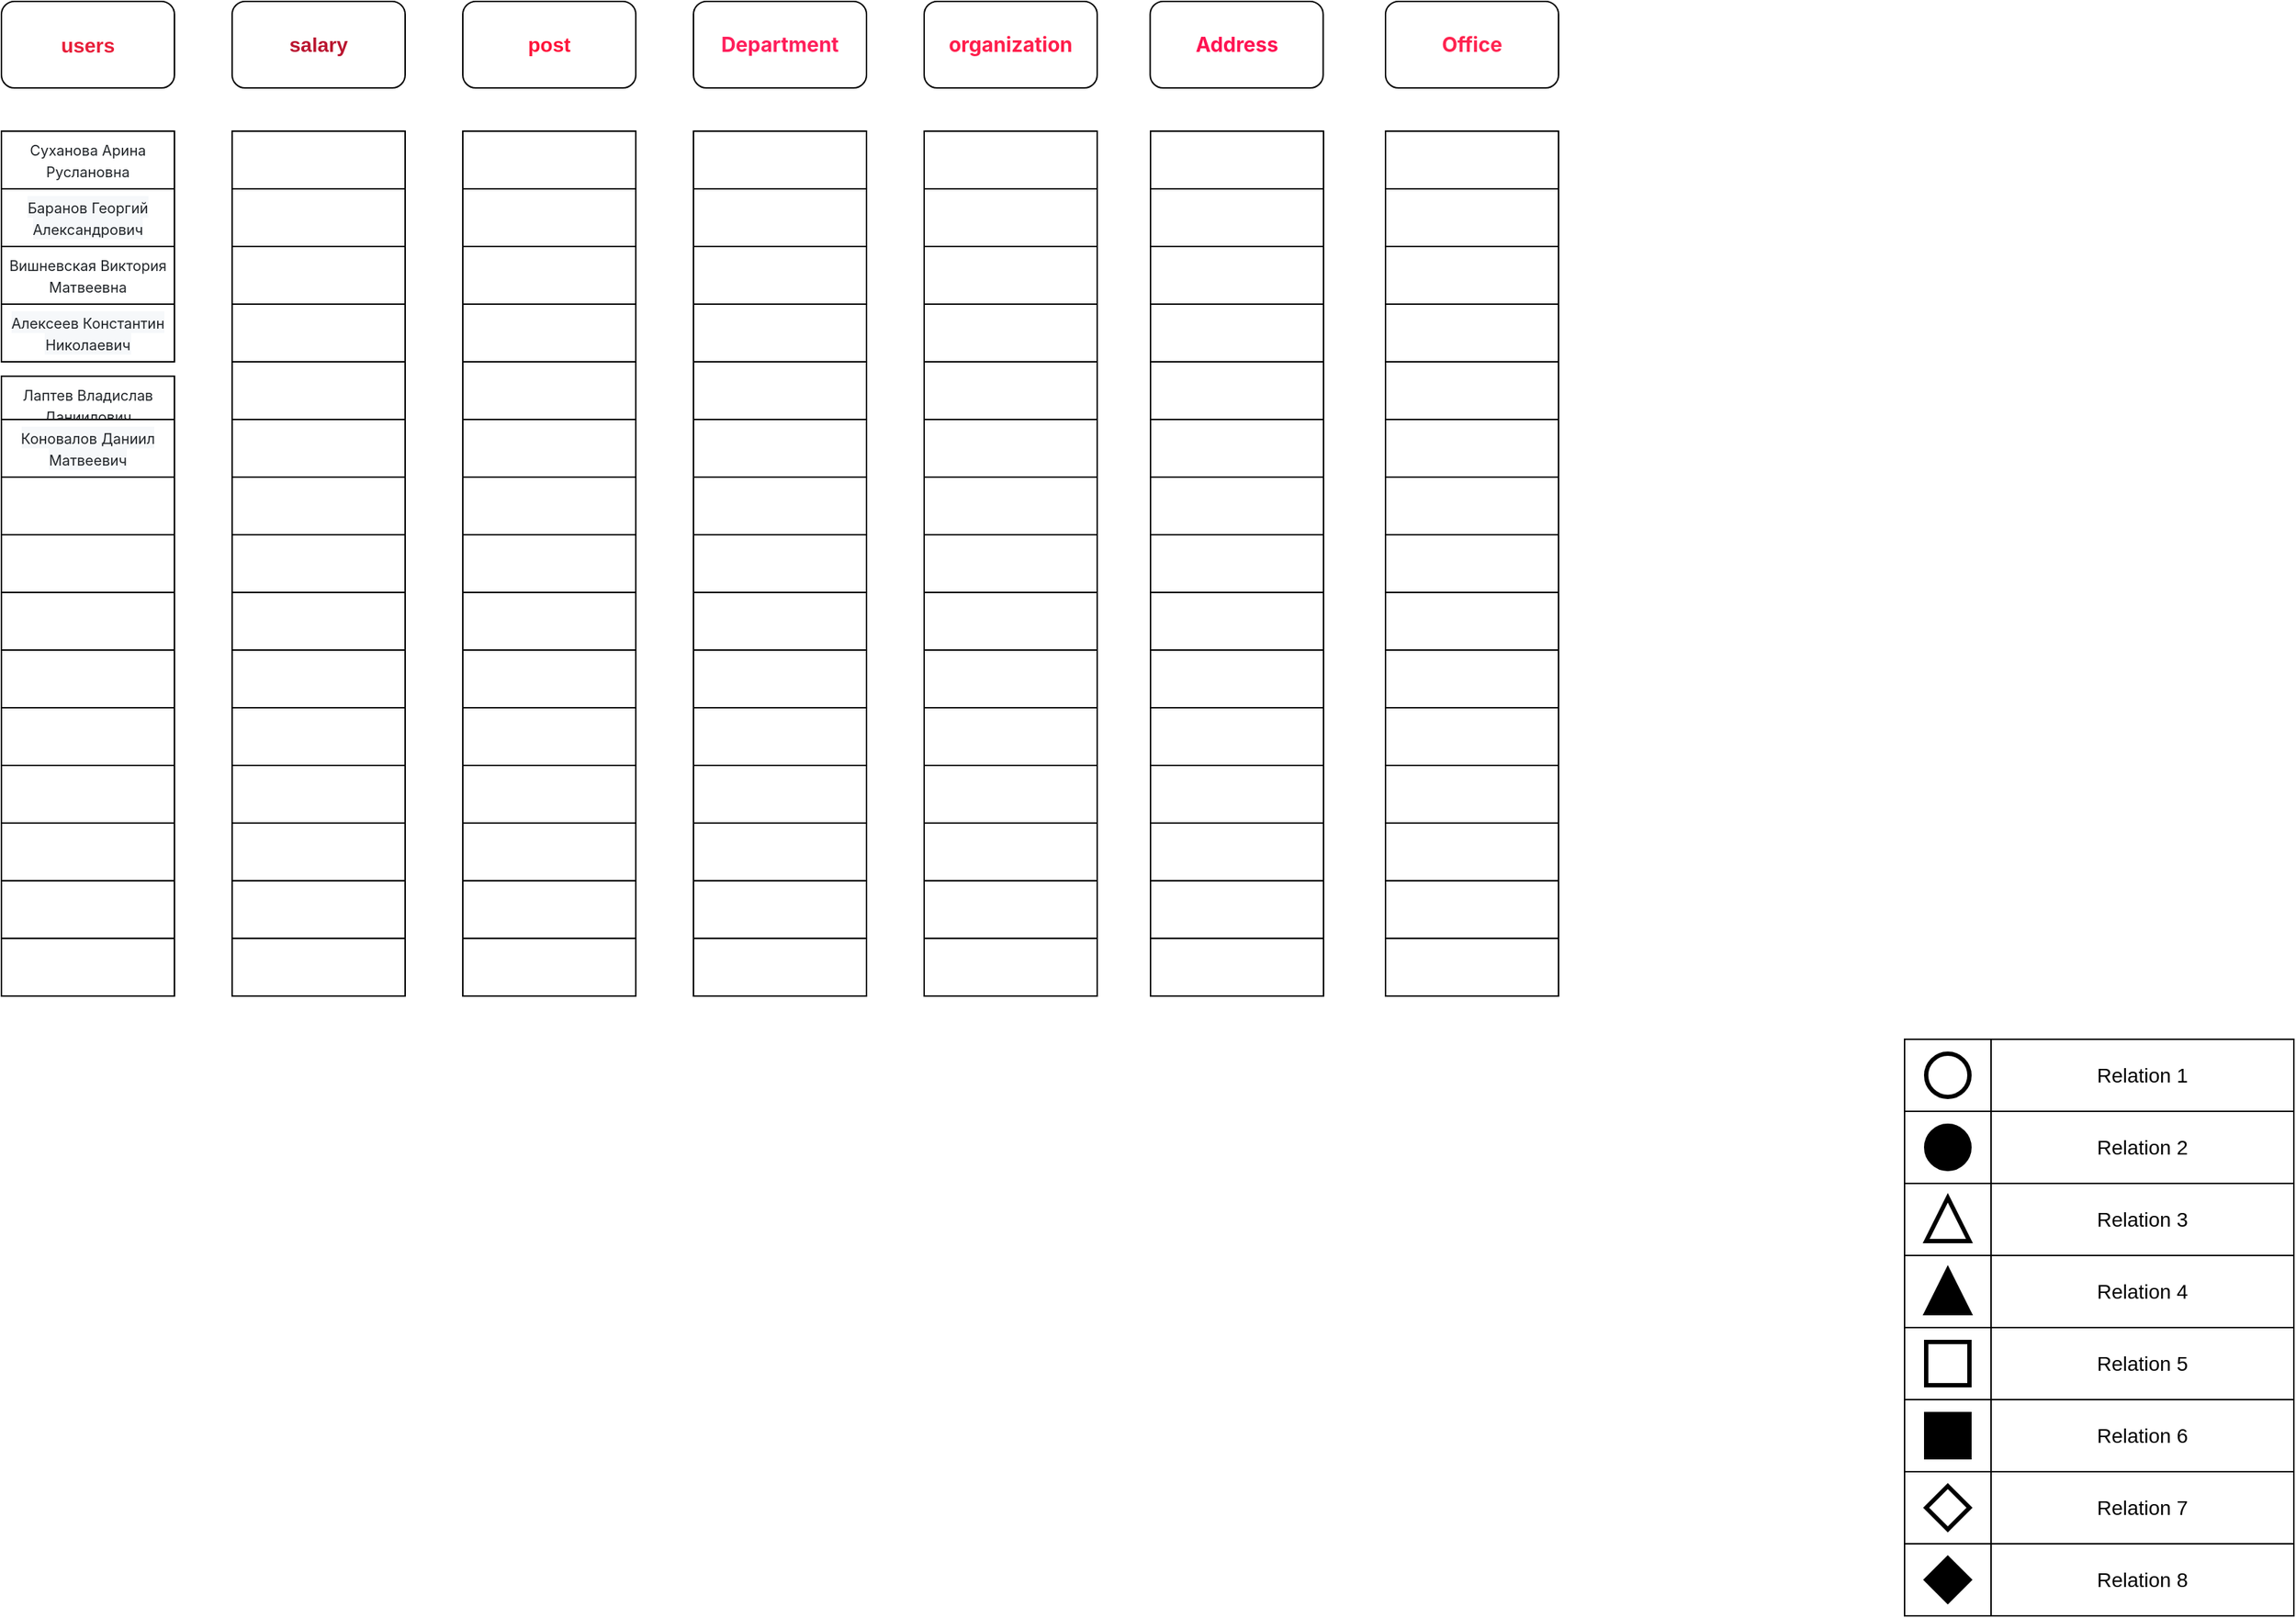 <mxfile version="27.1.6">
  <diagram name="Page-1" id="bd83a815-5ea8-2e97-e5ec-87c9f400f2fa">
    <mxGraphModel dx="1426" dy="823" grid="1" gridSize="10" guides="1" tooltips="1" connect="1" arrows="1" fold="1" page="1" pageScale="1.5" pageWidth="1169" pageHeight="826" background="none" math="0" shadow="0">
      <root>
        <mxCell id="0" style=";html=1;" />
        <mxCell id="1" style=";html=1;" parent="0" />
        <mxCell id="1516e18e63f93b96-4" value="" style="whiteSpace=wrap;html=1;rounded=0;shadow=0;strokeWidth=1;fontSize=14" parent="1" vertex="1">
          <mxGeometry x="1400" y="1140" width="60" height="50" as="geometry" />
        </mxCell>
        <mxCell id="1516e18e63f93b96-5" value="Relation 8" style="whiteSpace=wrap;html=1;rounded=0;shadow=0;strokeWidth=1;fontSize=14" parent="1" vertex="1">
          <mxGeometry x="1460" y="1140" width="210" height="50" as="geometry" />
        </mxCell>
        <mxCell id="1516e18e63f93b96-12" value="" style="rhombus;whiteSpace=wrap;html=1;rounded=0;shadow=0;strokeWidth=3;fillColor=#000000;fontSize=14" parent="1" vertex="1">
          <mxGeometry x="1415" y="1150" width="30" height="30" as="geometry" />
        </mxCell>
        <mxCell id="1516e18e63f93b96-14" value="" style="whiteSpace=wrap;html=1;rounded=0;shadow=0;strokeWidth=1;fontSize=14" parent="1" vertex="1">
          <mxGeometry x="1400" y="1090" width="60" height="50" as="geometry" />
        </mxCell>
        <mxCell id="1516e18e63f93b96-15" value="Relation 7" style="whiteSpace=wrap;html=1;rounded=0;shadow=0;strokeWidth=1;fontSize=14" parent="1" vertex="1">
          <mxGeometry x="1460" y="1090" width="210" height="50" as="geometry" />
        </mxCell>
        <mxCell id="1516e18e63f93b96-18" value="" style="whiteSpace=wrap;html=1;rounded=0;shadow=0;strokeWidth=1;fontSize=14" parent="1" vertex="1">
          <mxGeometry x="1400" y="1040" width="60" height="50" as="geometry" />
        </mxCell>
        <mxCell id="1516e18e63f93b96-19" value="Relation 6" style="whiteSpace=wrap;html=1;rounded=0;shadow=0;strokeWidth=1;fontSize=14" parent="1" vertex="1">
          <mxGeometry x="1460" y="1040" width="210" height="50" as="geometry" />
        </mxCell>
        <mxCell id="1516e18e63f93b96-20" value="" style="whiteSpace=wrap;html=1;rounded=0;shadow=0;strokeWidth=1;fontSize=14" parent="1" vertex="1">
          <mxGeometry x="1400" y="990" width="60" height="50" as="geometry" />
        </mxCell>
        <mxCell id="1516e18e63f93b96-21" value="Relation 5" style="whiteSpace=wrap;html=1;rounded=0;shadow=0;strokeWidth=1;fontSize=14" parent="1" vertex="1">
          <mxGeometry x="1460" y="990" width="210" height="50" as="geometry" />
        </mxCell>
        <mxCell id="1516e18e63f93b96-22" value="" style="whiteSpace=wrap;html=1;rounded=0;shadow=0;strokeWidth=1;fontSize=14" parent="1" vertex="1">
          <mxGeometry x="1400" y="940" width="60" height="50" as="geometry" />
        </mxCell>
        <mxCell id="1516e18e63f93b96-23" value="Relation 4" style="whiteSpace=wrap;html=1;rounded=0;shadow=0;strokeWidth=1;fontSize=14" parent="1" vertex="1">
          <mxGeometry x="1460" y="940" width="210" height="50" as="geometry" />
        </mxCell>
        <mxCell id="1516e18e63f93b96-24" value="" style="whiteSpace=wrap;html=1;rounded=0;shadow=0;strokeWidth=1;fontSize=14" parent="1" vertex="1">
          <mxGeometry x="1400" y="890" width="60" height="50" as="geometry" />
        </mxCell>
        <mxCell id="1516e18e63f93b96-25" value="Relation 3" style="whiteSpace=wrap;html=1;rounded=0;shadow=0;strokeWidth=1;fontSize=14" parent="1" vertex="1">
          <mxGeometry x="1460" y="890" width="210" height="50" as="geometry" />
        </mxCell>
        <mxCell id="1516e18e63f93b96-26" value="" style="whiteSpace=wrap;html=1;rounded=0;shadow=0;strokeWidth=1;fontSize=14" parent="1" vertex="1">
          <mxGeometry x="1400" y="840" width="60" height="50" as="geometry" />
        </mxCell>
        <mxCell id="1516e18e63f93b96-27" value="Relation 2" style="whiteSpace=wrap;html=1;rounded=0;shadow=0;strokeWidth=1;fontSize=14" parent="1" vertex="1">
          <mxGeometry x="1460" y="840" width="210" height="50" as="geometry" />
        </mxCell>
        <mxCell id="1516e18e63f93b96-28" value="" style="whiteSpace=wrap;html=1;rounded=0;shadow=0;strokeWidth=1;fontSize=14" parent="1" vertex="1">
          <mxGeometry x="1400" y="790" width="60" height="50" as="geometry" />
        </mxCell>
        <mxCell id="1516e18e63f93b96-29" value="Relation 1" style="whiteSpace=wrap;html=1;rounded=0;shadow=0;strokeWidth=1;fontSize=14" parent="1" vertex="1">
          <mxGeometry x="1460" y="790" width="210" height="50" as="geometry" />
        </mxCell>
        <mxCell id="1516e18e63f93b96-6" value="" style="ellipse;whiteSpace=wrap;html=1;rounded=0;shadow=0;strokeWidth=3;fontSize=14" parent="1" vertex="1">
          <mxGeometry x="1415" y="800" width="30" height="30" as="geometry" />
        </mxCell>
        <mxCell id="1516e18e63f93b96-7" value="" style="ellipse;whiteSpace=wrap;html=1;rounded=0;shadow=0;strokeWidth=3;fontSize=14;fillColor=#000000;" parent="1" vertex="1">
          <mxGeometry x="1415" y="850" width="30" height="30" as="geometry" />
        </mxCell>
        <mxCell id="1516e18e63f93b96-8" value="" style="triangle;whiteSpace=wrap;html=1;rounded=0;shadow=0;strokeWidth=3;fillColor=#000000;fontSize=14;direction=north;" parent="1" vertex="1">
          <mxGeometry x="1415" y="950" width="30" height="30" as="geometry" />
        </mxCell>
        <mxCell id="1516e18e63f93b96-9" value="" style="triangle;whiteSpace=wrap;html=1;rounded=0;shadow=0;strokeWidth=3;fontSize=14;direction=north;" parent="1" vertex="1">
          <mxGeometry x="1415" y="900" width="30" height="30" as="geometry" />
        </mxCell>
        <mxCell id="1516e18e63f93b96-10" value="" style="whiteSpace=wrap;html=1;rounded=0;shadow=0;strokeWidth=3;fontSize=14" parent="1" vertex="1">
          <mxGeometry x="1415" y="1000" width="30" height="30" as="geometry" />
        </mxCell>
        <mxCell id="1516e18e63f93b96-11" value="" style="whiteSpace=wrap;html=1;rounded=0;shadow=0;strokeWidth=3;fillColor=#000000;fontSize=14" parent="1" vertex="1">
          <mxGeometry x="1415" y="1050" width="30" height="30" as="geometry" />
        </mxCell>
        <mxCell id="1516e18e63f93b96-13" value="" style="rhombus;whiteSpace=wrap;html=1;rounded=0;shadow=0;strokeWidth=3;fontSize=14" parent="1" vertex="1">
          <mxGeometry x="1415" y="1100" width="30" height="30" as="geometry" />
        </mxCell>
        <mxCell id="Za-4VWidWpXMT6zFo5E9-2" value="&lt;span style=&quot;box-sizing: border-box; text-align: left; background-color: rgb(255, 255, 255);&quot;&gt;&lt;code style=&quot;box-sizing: border-box; overflow-wrap: break-word; word-break: break-word; border-radius: 6px; margin: 0px; padding: 0.2em 0.4em; white-space-collapse: break-spaces;&quot;&gt;&lt;font face=&quot;Helvetica&quot; style=&quot;font-size: 14px; color: rgb(232, 31, 58);&quot;&gt;&lt;b&gt;users&lt;/b&gt;&lt;/font&gt;&lt;/code&gt;&lt;/span&gt;" style="rounded=1;whiteSpace=wrap;html=1;" vertex="1" parent="1">
          <mxGeometry x="80" y="70" width="120" height="60" as="geometry" />
        </mxCell>
        <mxCell id="Za-4VWidWpXMT6zFo5E9-3" value="&lt;font style=&quot;font-size: 14px; color: rgb(186, 21, 48);&quot;&gt;&lt;b style=&quot;&quot;&gt;salary&lt;/b&gt;&lt;/font&gt;" style="rounded=1;whiteSpace=wrap;html=1;" vertex="1" parent="1">
          <mxGeometry x="240" y="70" width="120" height="60" as="geometry" />
        </mxCell>
        <mxCell id="Za-4VWidWpXMT6zFo5E9-4" value="&lt;font style=&quot;font-size: 14px; color: rgb(255, 19, 58);&quot;&gt;&lt;b&gt;post&lt;/b&gt;&lt;/font&gt;" style="rounded=1;whiteSpace=wrap;html=1;" vertex="1" parent="1">
          <mxGeometry x="400" y="70" width="120" height="60" as="geometry" />
        </mxCell>
        <mxCell id="Za-4VWidWpXMT6zFo5E9-5" value="&lt;span style=&quot;font-family: -apple-system, BlinkMacSystemFont, Arial, Helvetica, &amp;quot;Arial Unicode MS&amp;quot;, sans-serif; text-align: start; white-space-collapse: preserve; background-color: rgba(255, 255, 255, 0.1);&quot;&gt;&lt;font style=&quot;color: rgb(255, 31, 91); font-size: 14px;&quot;&gt;&lt;b&gt;Department&lt;/b&gt;&lt;/font&gt;&lt;/span&gt;" style="rounded=1;whiteSpace=wrap;html=1;" vertex="1" parent="1">
          <mxGeometry x="560" y="70" width="120" height="60" as="geometry" />
        </mxCell>
        <mxCell id="Za-4VWidWpXMT6zFo5E9-6" value="&lt;span style=&quot;font-family: -apple-system, BlinkMacSystemFont, Arial, Helvetica, &amp;quot;Arial Unicode MS&amp;quot;, sans-serif; text-align: start; white-space-collapse: preserve; background-color: rgba(255, 255, 255, 0.1);&quot;&gt;&lt;font style=&quot;color: rgb(255, 31, 76); font-size: 14px;&quot;&gt;&lt;b&gt;organization&lt;/b&gt;&lt;/font&gt;&lt;/span&gt;" style="rounded=1;whiteSpace=wrap;html=1;" vertex="1" parent="1">
          <mxGeometry x="720" y="70" width="120" height="60" as="geometry" />
        </mxCell>
        <mxCell id="Za-4VWidWpXMT6zFo5E9-7" value="&lt;span style=&quot;font-family: -apple-system, BlinkMacSystemFont, Arial, Helvetica, &amp;quot;Arial Unicode MS&amp;quot;, sans-serif; text-align: start; white-space-collapse: preserve; background-color: rgba(255, 255, 255, 0.1);&quot;&gt;&lt;font style=&quot;color: rgb(255, 19, 82); font-size: 14px;&quot;&gt;&lt;b&gt;Address&lt;/b&gt;&lt;/font&gt;&lt;/span&gt;" style="rounded=1;whiteSpace=wrap;html=1;" vertex="1" parent="1">
          <mxGeometry x="876.75" y="70" width="120" height="60" as="geometry" />
        </mxCell>
        <mxCell id="Za-4VWidWpXMT6zFo5E9-8" value="&lt;span style=&quot;font-family: -apple-system, BlinkMacSystemFont, Arial, Helvetica, &amp;quot;Arial Unicode MS&amp;quot;, sans-serif; text-align: start; white-space-collapse: preserve; background-color: rgba(255, 255, 255, 0.1);&quot;&gt;&lt;font style=&quot;color: rgb(255, 36, 80); font-size: 14px;&quot;&gt;&lt;b&gt;Office&lt;/b&gt;&lt;/font&gt;&lt;/span&gt;" style="rounded=1;whiteSpace=wrap;html=1;" vertex="1" parent="1">
          <mxGeometry x="1040" y="70" width="120" height="60" as="geometry" />
        </mxCell>
        <mxCell id="Za-4VWidWpXMT6zFo5E9-10" value="&lt;span style=&quot;color: rgb(33, 37, 41); font-family: -apple-system, BlinkMacSystemFont, &amp;quot;Segoe UI&amp;quot;, Roboto, &amp;quot;Helvetica Neue&amp;quot;, Arial, &amp;quot;Noto Sans&amp;quot;, sans-serif, &amp;quot;Apple Color Emoji&amp;quot;, &amp;quot;Segoe UI Emoji&amp;quot;, &amp;quot;Segoe UI Symbol&amp;quot;, &amp;quot;Noto Color Emoji&amp;quot;; text-align: left; background-color: rgb(255, 255, 255);&quot;&gt;&lt;font style=&quot;font-size: 10px;&quot;&gt;Суханова Арина Руслановна&lt;/font&gt;&lt;/span&gt;" style="rounded=0;whiteSpace=wrap;html=1;" vertex="1" parent="1">
          <mxGeometry x="80" y="160" width="120" height="40" as="geometry" />
        </mxCell>
        <mxCell id="Za-4VWidWpXMT6zFo5E9-11" value="&lt;span style=&quot;color: rgb(33, 37, 41); font-family: -apple-system, BlinkMacSystemFont, &amp;quot;Segoe UI&amp;quot;, Roboto, &amp;quot;Helvetica Neue&amp;quot;, Arial, &amp;quot;Noto Sans&amp;quot;, sans-serif, &amp;quot;Apple Color Emoji&amp;quot;, &amp;quot;Segoe UI Emoji&amp;quot;, &amp;quot;Segoe UI Symbol&amp;quot;, &amp;quot;Noto Color Emoji&amp;quot;; text-align: left; background-color: rgb(246, 248, 250);&quot;&gt;&lt;font style=&quot;font-size: 10px;&quot;&gt;Баранов Георгий Александрович&lt;/font&gt;&lt;/span&gt;" style="rounded=0;whiteSpace=wrap;html=1;" vertex="1" parent="1">
          <mxGeometry x="80" y="200" width="120" height="40" as="geometry" />
        </mxCell>
        <mxCell id="Za-4VWidWpXMT6zFo5E9-12" value="&lt;span style=&quot;color: rgb(33, 37, 41); font-family: -apple-system, BlinkMacSystemFont, &amp;quot;Segoe UI&amp;quot;, Roboto, &amp;quot;Helvetica Neue&amp;quot;, Arial, &amp;quot;Noto Sans&amp;quot;, sans-serif, &amp;quot;Apple Color Emoji&amp;quot;, &amp;quot;Segoe UI Emoji&amp;quot;, &amp;quot;Segoe UI Symbol&amp;quot;, &amp;quot;Noto Color Emoji&amp;quot;; text-align: left; background-color: rgb(255, 255, 255);&quot;&gt;&lt;font style=&quot;font-size: 10px;&quot;&gt;Вишневская Виктория Матвеевна&lt;/font&gt;&lt;/span&gt;" style="rounded=0;whiteSpace=wrap;html=1;" vertex="1" parent="1">
          <mxGeometry x="80" y="240" width="120" height="40" as="geometry" />
        </mxCell>
        <mxCell id="Za-4VWidWpXMT6zFo5E9-13" value="&lt;span style=&quot;color: rgb(33, 37, 41); font-family: -apple-system, BlinkMacSystemFont, &amp;quot;Segoe UI&amp;quot;, Roboto, &amp;quot;Helvetica Neue&amp;quot;, Arial, &amp;quot;Noto Sans&amp;quot;, sans-serif, &amp;quot;Apple Color Emoji&amp;quot;, &amp;quot;Segoe UI Emoji&amp;quot;, &amp;quot;Segoe UI Symbol&amp;quot;, &amp;quot;Noto Color Emoji&amp;quot;; text-align: left; background-color: rgb(246, 248, 250);&quot;&gt;&lt;font style=&quot;font-size: 10px;&quot;&gt;Алексеев Константин Николаевич&lt;/font&gt;&lt;/span&gt;" style="rounded=0;whiteSpace=wrap;html=1;" vertex="1" parent="1">
          <mxGeometry x="80" y="280" width="120" height="40" as="geometry" />
        </mxCell>
        <mxCell id="Za-4VWidWpXMT6zFo5E9-14" value="&lt;span style=&quot;color: rgb(33, 37, 41); font-family: -apple-system, BlinkMacSystemFont, &amp;quot;Segoe UI&amp;quot;, Roboto, &amp;quot;Helvetica Neue&amp;quot;, Arial, &amp;quot;Noto Sans&amp;quot;, sans-serif, &amp;quot;Apple Color Emoji&amp;quot;, &amp;quot;Segoe UI Emoji&amp;quot;, &amp;quot;Segoe UI Symbol&amp;quot;, &amp;quot;Noto Color Emoji&amp;quot;; text-align: left; background-color: rgb(255, 255, 255);&quot;&gt;&lt;font style=&quot;font-size: 10px;&quot;&gt;Лаптев Владислав Даниилович&lt;/font&gt;&lt;/span&gt;" style="rounded=0;whiteSpace=wrap;html=1;" vertex="1" parent="1">
          <mxGeometry x="80" y="330" width="120" height="40" as="geometry" />
        </mxCell>
        <mxCell id="Za-4VWidWpXMT6zFo5E9-15" value="&lt;span style=&quot;color: rgb(33, 37, 41); font-family: -apple-system, BlinkMacSystemFont, &amp;quot;Segoe UI&amp;quot;, Roboto, &amp;quot;Helvetica Neue&amp;quot;, Arial, &amp;quot;Noto Sans&amp;quot;, sans-serif, &amp;quot;Apple Color Emoji&amp;quot;, &amp;quot;Segoe UI Emoji&amp;quot;, &amp;quot;Segoe UI Symbol&amp;quot;, &amp;quot;Noto Color Emoji&amp;quot;; text-align: left; background-color: rgb(246, 248, 250);&quot;&gt;&lt;font style=&quot;font-size: 10px;&quot;&gt;Коновалов Даниил Матвеевич&lt;/font&gt;&lt;/span&gt;" style="rounded=0;whiteSpace=wrap;html=1;" vertex="1" parent="1">
          <mxGeometry x="80" y="360" width="120" height="40" as="geometry" />
        </mxCell>
        <mxCell id="Za-4VWidWpXMT6zFo5E9-16" value="" style="rounded=0;whiteSpace=wrap;html=1;" vertex="1" parent="1">
          <mxGeometry x="80" y="400" width="120" height="40" as="geometry" />
        </mxCell>
        <mxCell id="Za-4VWidWpXMT6zFo5E9-17" value="" style="rounded=0;whiteSpace=wrap;html=1;" vertex="1" parent="1">
          <mxGeometry x="80" y="440" width="120" height="40" as="geometry" />
        </mxCell>
        <mxCell id="Za-4VWidWpXMT6zFo5E9-18" value="" style="rounded=0;whiteSpace=wrap;html=1;" vertex="1" parent="1">
          <mxGeometry x="80" y="480" width="120" height="40" as="geometry" />
        </mxCell>
        <mxCell id="Za-4VWidWpXMT6zFo5E9-19" value="" style="rounded=0;whiteSpace=wrap;html=1;" vertex="1" parent="1">
          <mxGeometry x="80" y="520" width="120" height="40" as="geometry" />
        </mxCell>
        <mxCell id="Za-4VWidWpXMT6zFo5E9-20" value="" style="rounded=0;whiteSpace=wrap;html=1;" vertex="1" parent="1">
          <mxGeometry x="80" y="560" width="120" height="40" as="geometry" />
        </mxCell>
        <mxCell id="Za-4VWidWpXMT6zFo5E9-21" value="" style="rounded=0;whiteSpace=wrap;html=1;" vertex="1" parent="1">
          <mxGeometry x="80" y="600" width="120" height="40" as="geometry" />
        </mxCell>
        <mxCell id="Za-4VWidWpXMT6zFo5E9-22" value="" style="rounded=0;whiteSpace=wrap;html=1;" vertex="1" parent="1">
          <mxGeometry x="80" y="640" width="120" height="40" as="geometry" />
        </mxCell>
        <mxCell id="Za-4VWidWpXMT6zFo5E9-24" value="" style="rounded=0;whiteSpace=wrap;html=1;" vertex="1" parent="1">
          <mxGeometry x="80" y="680" width="120" height="40" as="geometry" />
        </mxCell>
        <mxCell id="Za-4VWidWpXMT6zFo5E9-26" value="" style="rounded=0;whiteSpace=wrap;html=1;" vertex="1" parent="1">
          <mxGeometry x="80" y="720" width="120" height="40" as="geometry" />
        </mxCell>
        <mxCell id="Za-4VWidWpXMT6zFo5E9-27" value="" style="rounded=0;whiteSpace=wrap;html=1;" vertex="1" parent="1">
          <mxGeometry x="240" y="160" width="120" height="40" as="geometry" />
        </mxCell>
        <mxCell id="Za-4VWidWpXMT6zFo5E9-28" value="" style="rounded=0;whiteSpace=wrap;html=1;" vertex="1" parent="1">
          <mxGeometry x="240" y="200" width="120" height="40" as="geometry" />
        </mxCell>
        <mxCell id="Za-4VWidWpXMT6zFo5E9-29" value="" style="rounded=0;whiteSpace=wrap;html=1;" vertex="1" parent="1">
          <mxGeometry x="240" y="240" width="120" height="40" as="geometry" />
        </mxCell>
        <mxCell id="Za-4VWidWpXMT6zFo5E9-30" value="" style="rounded=0;whiteSpace=wrap;html=1;" vertex="1" parent="1">
          <mxGeometry x="240" y="280" width="120" height="40" as="geometry" />
        </mxCell>
        <mxCell id="Za-4VWidWpXMT6zFo5E9-31" value="" style="rounded=0;whiteSpace=wrap;html=1;" vertex="1" parent="1">
          <mxGeometry x="240" y="320" width="120" height="40" as="geometry" />
        </mxCell>
        <mxCell id="Za-4VWidWpXMT6zFo5E9-32" value="" style="rounded=0;whiteSpace=wrap;html=1;" vertex="1" parent="1">
          <mxGeometry x="240" y="360" width="120" height="40" as="geometry" />
        </mxCell>
        <mxCell id="Za-4VWidWpXMT6zFo5E9-33" value="" style="rounded=0;whiteSpace=wrap;html=1;" vertex="1" parent="1">
          <mxGeometry x="240" y="400" width="120" height="40" as="geometry" />
        </mxCell>
        <mxCell id="Za-4VWidWpXMT6zFo5E9-34" value="" style="rounded=0;whiteSpace=wrap;html=1;" vertex="1" parent="1">
          <mxGeometry x="240" y="440" width="120" height="40" as="geometry" />
        </mxCell>
        <mxCell id="Za-4VWidWpXMT6zFo5E9-35" value="" style="rounded=0;whiteSpace=wrap;html=1;" vertex="1" parent="1">
          <mxGeometry x="240" y="480" width="120" height="40" as="geometry" />
        </mxCell>
        <mxCell id="Za-4VWidWpXMT6zFo5E9-36" value="" style="rounded=0;whiteSpace=wrap;html=1;" vertex="1" parent="1">
          <mxGeometry x="240" y="520" width="120" height="40" as="geometry" />
        </mxCell>
        <mxCell id="Za-4VWidWpXMT6zFo5E9-37" value="" style="rounded=0;whiteSpace=wrap;html=1;" vertex="1" parent="1">
          <mxGeometry x="240" y="560" width="120" height="40" as="geometry" />
        </mxCell>
        <mxCell id="Za-4VWidWpXMT6zFo5E9-38" value="" style="rounded=0;whiteSpace=wrap;html=1;" vertex="1" parent="1">
          <mxGeometry x="240" y="600" width="120" height="40" as="geometry" />
        </mxCell>
        <mxCell id="Za-4VWidWpXMT6zFo5E9-39" value="" style="rounded=0;whiteSpace=wrap;html=1;" vertex="1" parent="1">
          <mxGeometry x="240" y="640" width="120" height="40" as="geometry" />
        </mxCell>
        <mxCell id="Za-4VWidWpXMT6zFo5E9-40" value="" style="rounded=0;whiteSpace=wrap;html=1;" vertex="1" parent="1">
          <mxGeometry x="240" y="680" width="120" height="40" as="geometry" />
        </mxCell>
        <mxCell id="Za-4VWidWpXMT6zFo5E9-41" value="" style="rounded=0;whiteSpace=wrap;html=1;" vertex="1" parent="1">
          <mxGeometry x="240" y="720" width="120" height="40" as="geometry" />
        </mxCell>
        <mxCell id="Za-4VWidWpXMT6zFo5E9-42" value="" style="rounded=0;whiteSpace=wrap;html=1;" vertex="1" parent="1">
          <mxGeometry x="400" y="160" width="120" height="40" as="geometry" />
        </mxCell>
        <mxCell id="Za-4VWidWpXMT6zFo5E9-43" value="" style="rounded=0;whiteSpace=wrap;html=1;" vertex="1" parent="1">
          <mxGeometry x="400" y="200" width="120" height="40" as="geometry" />
        </mxCell>
        <mxCell id="Za-4VWidWpXMT6zFo5E9-44" value="" style="rounded=0;whiteSpace=wrap;html=1;" vertex="1" parent="1">
          <mxGeometry x="400" y="240" width="120" height="40" as="geometry" />
        </mxCell>
        <mxCell id="Za-4VWidWpXMT6zFo5E9-45" value="" style="rounded=0;whiteSpace=wrap;html=1;" vertex="1" parent="1">
          <mxGeometry x="400" y="280" width="120" height="40" as="geometry" />
        </mxCell>
        <mxCell id="Za-4VWidWpXMT6zFo5E9-46" value="" style="rounded=0;whiteSpace=wrap;html=1;" vertex="1" parent="1">
          <mxGeometry x="400" y="320" width="120" height="40" as="geometry" />
        </mxCell>
        <mxCell id="Za-4VWidWpXMT6zFo5E9-47" value="" style="rounded=0;whiteSpace=wrap;html=1;" vertex="1" parent="1">
          <mxGeometry x="400" y="360" width="120" height="40" as="geometry" />
        </mxCell>
        <mxCell id="Za-4VWidWpXMT6zFo5E9-48" value="" style="rounded=0;whiteSpace=wrap;html=1;" vertex="1" parent="1">
          <mxGeometry x="400" y="400" width="120" height="40" as="geometry" />
        </mxCell>
        <mxCell id="Za-4VWidWpXMT6zFo5E9-49" value="" style="rounded=0;whiteSpace=wrap;html=1;" vertex="1" parent="1">
          <mxGeometry x="400" y="440" width="120" height="40" as="geometry" />
        </mxCell>
        <mxCell id="Za-4VWidWpXMT6zFo5E9-50" value="" style="rounded=0;whiteSpace=wrap;html=1;" vertex="1" parent="1">
          <mxGeometry x="400" y="480" width="120" height="40" as="geometry" />
        </mxCell>
        <mxCell id="Za-4VWidWpXMT6zFo5E9-51" value="" style="rounded=0;whiteSpace=wrap;html=1;" vertex="1" parent="1">
          <mxGeometry x="400" y="520" width="120" height="40" as="geometry" />
        </mxCell>
        <mxCell id="Za-4VWidWpXMT6zFo5E9-52" value="" style="rounded=0;whiteSpace=wrap;html=1;" vertex="1" parent="1">
          <mxGeometry x="400" y="560" width="120" height="40" as="geometry" />
        </mxCell>
        <mxCell id="Za-4VWidWpXMT6zFo5E9-53" value="" style="rounded=0;whiteSpace=wrap;html=1;" vertex="1" parent="1">
          <mxGeometry x="400" y="600" width="120" height="40" as="geometry" />
        </mxCell>
        <mxCell id="Za-4VWidWpXMT6zFo5E9-54" value="" style="rounded=0;whiteSpace=wrap;html=1;" vertex="1" parent="1">
          <mxGeometry x="400" y="640" width="120" height="40" as="geometry" />
        </mxCell>
        <mxCell id="Za-4VWidWpXMT6zFo5E9-55" value="" style="rounded=0;whiteSpace=wrap;html=1;" vertex="1" parent="1">
          <mxGeometry x="400" y="680" width="120" height="40" as="geometry" />
        </mxCell>
        <mxCell id="Za-4VWidWpXMT6zFo5E9-56" value="" style="rounded=0;whiteSpace=wrap;html=1;" vertex="1" parent="1">
          <mxGeometry x="400" y="720" width="120" height="40" as="geometry" />
        </mxCell>
        <mxCell id="Za-4VWidWpXMT6zFo5E9-57" value="" style="rounded=0;whiteSpace=wrap;html=1;" vertex="1" parent="1">
          <mxGeometry x="560" y="160" width="120" height="40" as="geometry" />
        </mxCell>
        <mxCell id="Za-4VWidWpXMT6zFo5E9-58" value="" style="rounded=0;whiteSpace=wrap;html=1;" vertex="1" parent="1">
          <mxGeometry x="560" y="200" width="120" height="40" as="geometry" />
        </mxCell>
        <mxCell id="Za-4VWidWpXMT6zFo5E9-59" value="" style="rounded=0;whiteSpace=wrap;html=1;" vertex="1" parent="1">
          <mxGeometry x="560" y="240" width="120" height="40" as="geometry" />
        </mxCell>
        <mxCell id="Za-4VWidWpXMT6zFo5E9-60" value="" style="rounded=0;whiteSpace=wrap;html=1;" vertex="1" parent="1">
          <mxGeometry x="560" y="280" width="120" height="40" as="geometry" />
        </mxCell>
        <mxCell id="Za-4VWidWpXMT6zFo5E9-61" value="" style="rounded=0;whiteSpace=wrap;html=1;" vertex="1" parent="1">
          <mxGeometry x="560" y="320" width="120" height="40" as="geometry" />
        </mxCell>
        <mxCell id="Za-4VWidWpXMT6zFo5E9-62" value="" style="rounded=0;whiteSpace=wrap;html=1;" vertex="1" parent="1">
          <mxGeometry x="560" y="360" width="120" height="40" as="geometry" />
        </mxCell>
        <mxCell id="Za-4VWidWpXMT6zFo5E9-63" value="" style="rounded=0;whiteSpace=wrap;html=1;" vertex="1" parent="1">
          <mxGeometry x="560" y="400" width="120" height="40" as="geometry" />
        </mxCell>
        <mxCell id="Za-4VWidWpXMT6zFo5E9-64" value="" style="rounded=0;whiteSpace=wrap;html=1;" vertex="1" parent="1">
          <mxGeometry x="560" y="440" width="120" height="40" as="geometry" />
        </mxCell>
        <mxCell id="Za-4VWidWpXMT6zFo5E9-65" value="" style="rounded=0;whiteSpace=wrap;html=1;" vertex="1" parent="1">
          <mxGeometry x="560" y="480" width="120" height="40" as="geometry" />
        </mxCell>
        <mxCell id="Za-4VWidWpXMT6zFo5E9-66" value="" style="rounded=0;whiteSpace=wrap;html=1;" vertex="1" parent="1">
          <mxGeometry x="560" y="520" width="120" height="40" as="geometry" />
        </mxCell>
        <mxCell id="Za-4VWidWpXMT6zFo5E9-67" value="" style="rounded=0;whiteSpace=wrap;html=1;" vertex="1" parent="1">
          <mxGeometry x="560" y="560" width="120" height="40" as="geometry" />
        </mxCell>
        <mxCell id="Za-4VWidWpXMT6zFo5E9-68" value="" style="rounded=0;whiteSpace=wrap;html=1;" vertex="1" parent="1">
          <mxGeometry x="560" y="600" width="120" height="40" as="geometry" />
        </mxCell>
        <mxCell id="Za-4VWidWpXMT6zFo5E9-69" value="" style="rounded=0;whiteSpace=wrap;html=1;" vertex="1" parent="1">
          <mxGeometry x="560" y="640" width="120" height="40" as="geometry" />
        </mxCell>
        <mxCell id="Za-4VWidWpXMT6zFo5E9-70" value="" style="rounded=0;whiteSpace=wrap;html=1;" vertex="1" parent="1">
          <mxGeometry x="560" y="680" width="120" height="40" as="geometry" />
        </mxCell>
        <mxCell id="Za-4VWidWpXMT6zFo5E9-71" value="" style="rounded=0;whiteSpace=wrap;html=1;" vertex="1" parent="1">
          <mxGeometry x="560" y="720" width="120" height="40" as="geometry" />
        </mxCell>
        <mxCell id="Za-4VWidWpXMT6zFo5E9-72" value="" style="rounded=0;whiteSpace=wrap;html=1;" vertex="1" parent="1">
          <mxGeometry x="720" y="160" width="120" height="40" as="geometry" />
        </mxCell>
        <mxCell id="Za-4VWidWpXMT6zFo5E9-73" value="" style="rounded=0;whiteSpace=wrap;html=1;" vertex="1" parent="1">
          <mxGeometry x="720" y="200" width="120" height="40" as="geometry" />
        </mxCell>
        <mxCell id="Za-4VWidWpXMT6zFo5E9-74" value="" style="rounded=0;whiteSpace=wrap;html=1;" vertex="1" parent="1">
          <mxGeometry x="720" y="240" width="120" height="40" as="geometry" />
        </mxCell>
        <mxCell id="Za-4VWidWpXMT6zFo5E9-75" value="" style="rounded=0;whiteSpace=wrap;html=1;" vertex="1" parent="1">
          <mxGeometry x="720" y="280" width="120" height="40" as="geometry" />
        </mxCell>
        <mxCell id="Za-4VWidWpXMT6zFo5E9-76" value="" style="rounded=0;whiteSpace=wrap;html=1;" vertex="1" parent="1">
          <mxGeometry x="720" y="320" width="120" height="40" as="geometry" />
        </mxCell>
        <mxCell id="Za-4VWidWpXMT6zFo5E9-77" value="" style="rounded=0;whiteSpace=wrap;html=1;" vertex="1" parent="1">
          <mxGeometry x="720" y="360" width="120" height="40" as="geometry" />
        </mxCell>
        <mxCell id="Za-4VWidWpXMT6zFo5E9-78" value="" style="rounded=0;whiteSpace=wrap;html=1;" vertex="1" parent="1">
          <mxGeometry x="720" y="400" width="120" height="40" as="geometry" />
        </mxCell>
        <mxCell id="Za-4VWidWpXMT6zFo5E9-79" value="" style="rounded=0;whiteSpace=wrap;html=1;" vertex="1" parent="1">
          <mxGeometry x="720" y="440" width="120" height="40" as="geometry" />
        </mxCell>
        <mxCell id="Za-4VWidWpXMT6zFo5E9-80" value="" style="rounded=0;whiteSpace=wrap;html=1;" vertex="1" parent="1">
          <mxGeometry x="720" y="480" width="120" height="40" as="geometry" />
        </mxCell>
        <mxCell id="Za-4VWidWpXMT6zFo5E9-81" value="" style="rounded=0;whiteSpace=wrap;html=1;" vertex="1" parent="1">
          <mxGeometry x="720" y="520" width="120" height="40" as="geometry" />
        </mxCell>
        <mxCell id="Za-4VWidWpXMT6zFo5E9-82" value="" style="rounded=0;whiteSpace=wrap;html=1;" vertex="1" parent="1">
          <mxGeometry x="720" y="560" width="120" height="40" as="geometry" />
        </mxCell>
        <mxCell id="Za-4VWidWpXMT6zFo5E9-83" value="" style="rounded=0;whiteSpace=wrap;html=1;" vertex="1" parent="1">
          <mxGeometry x="720" y="600" width="120" height="40" as="geometry" />
        </mxCell>
        <mxCell id="Za-4VWidWpXMT6zFo5E9-84" value="" style="rounded=0;whiteSpace=wrap;html=1;" vertex="1" parent="1">
          <mxGeometry x="720" y="640" width="120" height="40" as="geometry" />
        </mxCell>
        <mxCell id="Za-4VWidWpXMT6zFo5E9-85" value="" style="rounded=0;whiteSpace=wrap;html=1;" vertex="1" parent="1">
          <mxGeometry x="720" y="680" width="120" height="40" as="geometry" />
        </mxCell>
        <mxCell id="Za-4VWidWpXMT6zFo5E9-86" value="" style="rounded=0;whiteSpace=wrap;html=1;" vertex="1" parent="1">
          <mxGeometry x="720" y="720" width="120" height="40" as="geometry" />
        </mxCell>
        <mxCell id="Za-4VWidWpXMT6zFo5E9-87" value="" style="rounded=0;whiteSpace=wrap;html=1;" vertex="1" parent="1">
          <mxGeometry x="877" y="160" width="120" height="40" as="geometry" />
        </mxCell>
        <mxCell id="Za-4VWidWpXMT6zFo5E9-88" value="" style="rounded=0;whiteSpace=wrap;html=1;" vertex="1" parent="1">
          <mxGeometry x="877" y="200" width="120" height="40" as="geometry" />
        </mxCell>
        <mxCell id="Za-4VWidWpXMT6zFo5E9-89" value="" style="rounded=0;whiteSpace=wrap;html=1;" vertex="1" parent="1">
          <mxGeometry x="877" y="240" width="120" height="40" as="geometry" />
        </mxCell>
        <mxCell id="Za-4VWidWpXMT6zFo5E9-90" value="" style="rounded=0;whiteSpace=wrap;html=1;" vertex="1" parent="1">
          <mxGeometry x="877" y="280" width="120" height="40" as="geometry" />
        </mxCell>
        <mxCell id="Za-4VWidWpXMT6zFo5E9-91" value="" style="rounded=0;whiteSpace=wrap;html=1;" vertex="1" parent="1">
          <mxGeometry x="877" y="320" width="120" height="40" as="geometry" />
        </mxCell>
        <mxCell id="Za-4VWidWpXMT6zFo5E9-92" value="" style="rounded=0;whiteSpace=wrap;html=1;" vertex="1" parent="1">
          <mxGeometry x="877" y="360" width="120" height="40" as="geometry" />
        </mxCell>
        <mxCell id="Za-4VWidWpXMT6zFo5E9-93" value="" style="rounded=0;whiteSpace=wrap;html=1;" vertex="1" parent="1">
          <mxGeometry x="877" y="400" width="120" height="40" as="geometry" />
        </mxCell>
        <mxCell id="Za-4VWidWpXMT6zFo5E9-94" value="" style="rounded=0;whiteSpace=wrap;html=1;" vertex="1" parent="1">
          <mxGeometry x="877" y="440" width="120" height="40" as="geometry" />
        </mxCell>
        <mxCell id="Za-4VWidWpXMT6zFo5E9-95" value="" style="rounded=0;whiteSpace=wrap;html=1;" vertex="1" parent="1">
          <mxGeometry x="877" y="480" width="120" height="40" as="geometry" />
        </mxCell>
        <mxCell id="Za-4VWidWpXMT6zFo5E9-96" value="" style="rounded=0;whiteSpace=wrap;html=1;" vertex="1" parent="1">
          <mxGeometry x="877" y="520" width="120" height="40" as="geometry" />
        </mxCell>
        <mxCell id="Za-4VWidWpXMT6zFo5E9-97" value="" style="rounded=0;whiteSpace=wrap;html=1;" vertex="1" parent="1">
          <mxGeometry x="877" y="560" width="120" height="40" as="geometry" />
        </mxCell>
        <mxCell id="Za-4VWidWpXMT6zFo5E9-98" value="" style="rounded=0;whiteSpace=wrap;html=1;" vertex="1" parent="1">
          <mxGeometry x="877" y="600" width="120" height="40" as="geometry" />
        </mxCell>
        <mxCell id="Za-4VWidWpXMT6zFo5E9-99" value="" style="rounded=0;whiteSpace=wrap;html=1;" vertex="1" parent="1">
          <mxGeometry x="877" y="640" width="120" height="40" as="geometry" />
        </mxCell>
        <mxCell id="Za-4VWidWpXMT6zFo5E9-100" value="" style="rounded=0;whiteSpace=wrap;html=1;" vertex="1" parent="1">
          <mxGeometry x="877" y="680" width="120" height="40" as="geometry" />
        </mxCell>
        <mxCell id="Za-4VWidWpXMT6zFo5E9-101" value="" style="rounded=0;whiteSpace=wrap;html=1;" vertex="1" parent="1">
          <mxGeometry x="877" y="720" width="120" height="40" as="geometry" />
        </mxCell>
        <mxCell id="Za-4VWidWpXMT6zFo5E9-117" value="" style="rounded=0;whiteSpace=wrap;html=1;" vertex="1" parent="1">
          <mxGeometry x="1040" y="160" width="120" height="40" as="geometry" />
        </mxCell>
        <mxCell id="Za-4VWidWpXMT6zFo5E9-118" value="" style="rounded=0;whiteSpace=wrap;html=1;" vertex="1" parent="1">
          <mxGeometry x="1040" y="200" width="120" height="40" as="geometry" />
        </mxCell>
        <mxCell id="Za-4VWidWpXMT6zFo5E9-119" value="" style="rounded=0;whiteSpace=wrap;html=1;" vertex="1" parent="1">
          <mxGeometry x="1040" y="240" width="120" height="40" as="geometry" />
        </mxCell>
        <mxCell id="Za-4VWidWpXMT6zFo5E9-120" value="" style="rounded=0;whiteSpace=wrap;html=1;" vertex="1" parent="1">
          <mxGeometry x="1040" y="280" width="120" height="40" as="geometry" />
        </mxCell>
        <mxCell id="Za-4VWidWpXMT6zFo5E9-121" value="" style="rounded=0;whiteSpace=wrap;html=1;" vertex="1" parent="1">
          <mxGeometry x="1040" y="320" width="120" height="40" as="geometry" />
        </mxCell>
        <mxCell id="Za-4VWidWpXMT6zFo5E9-122" value="" style="rounded=0;whiteSpace=wrap;html=1;" vertex="1" parent="1">
          <mxGeometry x="1040" y="360" width="120" height="40" as="geometry" />
        </mxCell>
        <mxCell id="Za-4VWidWpXMT6zFo5E9-123" value="" style="rounded=0;whiteSpace=wrap;html=1;" vertex="1" parent="1">
          <mxGeometry x="1040" y="400" width="120" height="40" as="geometry" />
        </mxCell>
        <mxCell id="Za-4VWidWpXMT6zFo5E9-124" value="" style="rounded=0;whiteSpace=wrap;html=1;" vertex="1" parent="1">
          <mxGeometry x="1040" y="440" width="120" height="40" as="geometry" />
        </mxCell>
        <mxCell id="Za-4VWidWpXMT6zFo5E9-125" value="" style="rounded=0;whiteSpace=wrap;html=1;" vertex="1" parent="1">
          <mxGeometry x="1040" y="480" width="120" height="40" as="geometry" />
        </mxCell>
        <mxCell id="Za-4VWidWpXMT6zFo5E9-126" value="" style="rounded=0;whiteSpace=wrap;html=1;" vertex="1" parent="1">
          <mxGeometry x="1040" y="520" width="120" height="40" as="geometry" />
        </mxCell>
        <mxCell id="Za-4VWidWpXMT6zFo5E9-127" value="" style="rounded=0;whiteSpace=wrap;html=1;" vertex="1" parent="1">
          <mxGeometry x="1040" y="560" width="120" height="40" as="geometry" />
        </mxCell>
        <mxCell id="Za-4VWidWpXMT6zFo5E9-128" value="" style="rounded=0;whiteSpace=wrap;html=1;" vertex="1" parent="1">
          <mxGeometry x="1040" y="600" width="120" height="40" as="geometry" />
        </mxCell>
        <mxCell id="Za-4VWidWpXMT6zFo5E9-129" value="" style="rounded=0;whiteSpace=wrap;html=1;" vertex="1" parent="1">
          <mxGeometry x="1040" y="640" width="120" height="40" as="geometry" />
        </mxCell>
        <mxCell id="Za-4VWidWpXMT6zFo5E9-130" value="" style="rounded=0;whiteSpace=wrap;html=1;" vertex="1" parent="1">
          <mxGeometry x="1040" y="680" width="120" height="40" as="geometry" />
        </mxCell>
        <mxCell id="Za-4VWidWpXMT6zFo5E9-131" value="" style="rounded=0;whiteSpace=wrap;html=1;" vertex="1" parent="1">
          <mxGeometry x="1040" y="720" width="120" height="40" as="geometry" />
        </mxCell>
      </root>
    </mxGraphModel>
  </diagram>
</mxfile>
